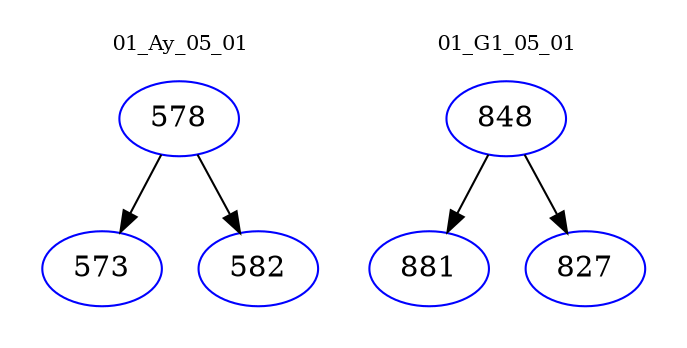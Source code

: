digraph{
subgraph cluster_0 {
color = white
label = "01_Ay_05_01";
fontsize=10;
T0_578 [label="578", color="blue"]
T0_578 -> T0_573 [color="black"]
T0_573 [label="573", color="blue"]
T0_578 -> T0_582 [color="black"]
T0_582 [label="582", color="blue"]
}
subgraph cluster_1 {
color = white
label = "01_G1_05_01";
fontsize=10;
T1_848 [label="848", color="blue"]
T1_848 -> T1_881 [color="black"]
T1_881 [label="881", color="blue"]
T1_848 -> T1_827 [color="black"]
T1_827 [label="827", color="blue"]
}
}
